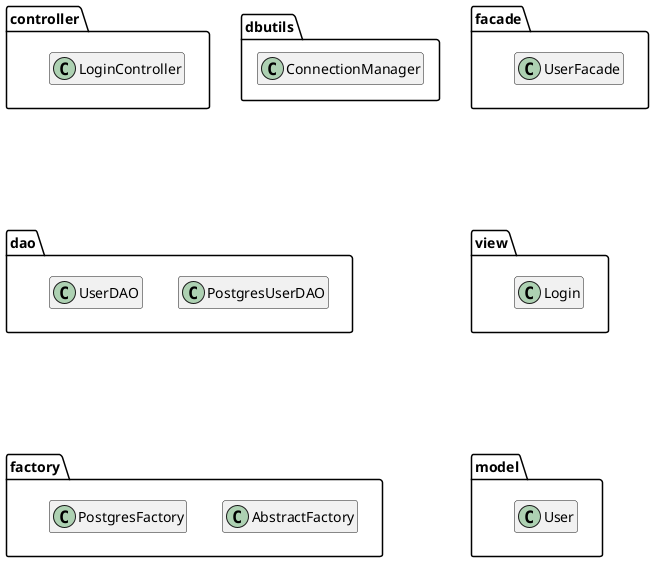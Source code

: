 @startuml packageDiagram
hide empty members
package  controller{
  class LoginController
}

package dao{
  class PostgresUserDAO
  class UserDAO
}

package dbutils{
  class ConnectionManager
}

package facade{
  class UserFacade
}

package factory{
  class AbstractFactory
  class PostgresFactory
}

package model{
  class User
}

package view{
  class Login
}
controller --[hidden]d-- dao
facade --[hidden]d-- view
dao --[hidden]d-- factory
view --[hidden]d-- model

@enduml